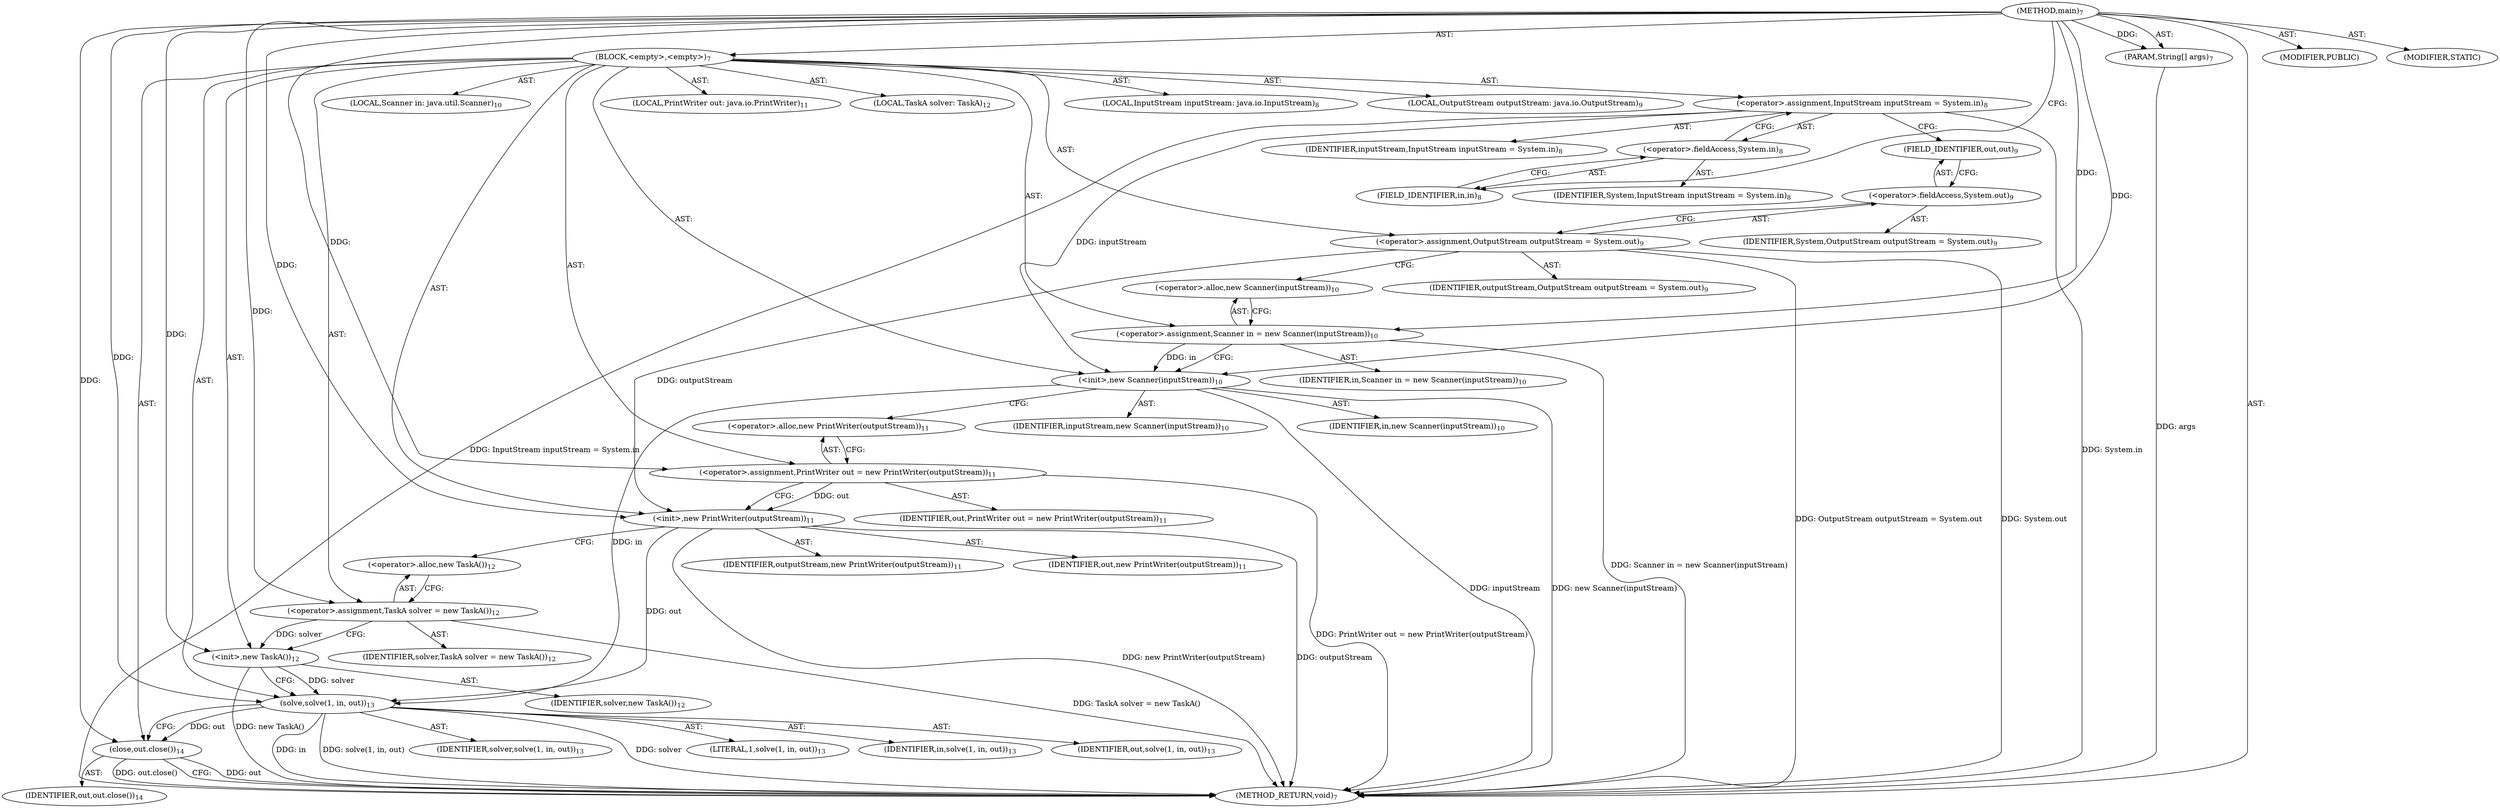 digraph "main" {  
"36" [label = <(METHOD,main)<SUB>7</SUB>> ]
"37" [label = <(PARAM,String[] args)<SUB>7</SUB>> ]
"38" [label = <(BLOCK,&lt;empty&gt;,&lt;empty&gt;)<SUB>7</SUB>> ]
"39" [label = <(LOCAL,InputStream inputStream: java.io.InputStream)<SUB>8</SUB>> ]
"40" [label = <(&lt;operator&gt;.assignment,InputStream inputStream = System.in)<SUB>8</SUB>> ]
"41" [label = <(IDENTIFIER,inputStream,InputStream inputStream = System.in)<SUB>8</SUB>> ]
"42" [label = <(&lt;operator&gt;.fieldAccess,System.in)<SUB>8</SUB>> ]
"43" [label = <(IDENTIFIER,System,InputStream inputStream = System.in)<SUB>8</SUB>> ]
"44" [label = <(FIELD_IDENTIFIER,in,in)<SUB>8</SUB>> ]
"45" [label = <(LOCAL,OutputStream outputStream: java.io.OutputStream)<SUB>9</SUB>> ]
"46" [label = <(&lt;operator&gt;.assignment,OutputStream outputStream = System.out)<SUB>9</SUB>> ]
"47" [label = <(IDENTIFIER,outputStream,OutputStream outputStream = System.out)<SUB>9</SUB>> ]
"48" [label = <(&lt;operator&gt;.fieldAccess,System.out)<SUB>9</SUB>> ]
"49" [label = <(IDENTIFIER,System,OutputStream outputStream = System.out)<SUB>9</SUB>> ]
"50" [label = <(FIELD_IDENTIFIER,out,out)<SUB>9</SUB>> ]
"4" [label = <(LOCAL,Scanner in: java.util.Scanner)<SUB>10</SUB>> ]
"51" [label = <(&lt;operator&gt;.assignment,Scanner in = new Scanner(inputStream))<SUB>10</SUB>> ]
"52" [label = <(IDENTIFIER,in,Scanner in = new Scanner(inputStream))<SUB>10</SUB>> ]
"53" [label = <(&lt;operator&gt;.alloc,new Scanner(inputStream))<SUB>10</SUB>> ]
"54" [label = <(&lt;init&gt;,new Scanner(inputStream))<SUB>10</SUB>> ]
"3" [label = <(IDENTIFIER,in,new Scanner(inputStream))<SUB>10</SUB>> ]
"55" [label = <(IDENTIFIER,inputStream,new Scanner(inputStream))<SUB>10</SUB>> ]
"6" [label = <(LOCAL,PrintWriter out: java.io.PrintWriter)<SUB>11</SUB>> ]
"56" [label = <(&lt;operator&gt;.assignment,PrintWriter out = new PrintWriter(outputStream))<SUB>11</SUB>> ]
"57" [label = <(IDENTIFIER,out,PrintWriter out = new PrintWriter(outputStream))<SUB>11</SUB>> ]
"58" [label = <(&lt;operator&gt;.alloc,new PrintWriter(outputStream))<SUB>11</SUB>> ]
"59" [label = <(&lt;init&gt;,new PrintWriter(outputStream))<SUB>11</SUB>> ]
"5" [label = <(IDENTIFIER,out,new PrintWriter(outputStream))<SUB>11</SUB>> ]
"60" [label = <(IDENTIFIER,outputStream,new PrintWriter(outputStream))<SUB>11</SUB>> ]
"8" [label = <(LOCAL,TaskA solver: TaskA)<SUB>12</SUB>> ]
"61" [label = <(&lt;operator&gt;.assignment,TaskA solver = new TaskA())<SUB>12</SUB>> ]
"62" [label = <(IDENTIFIER,solver,TaskA solver = new TaskA())<SUB>12</SUB>> ]
"63" [label = <(&lt;operator&gt;.alloc,new TaskA())<SUB>12</SUB>> ]
"64" [label = <(&lt;init&gt;,new TaskA())<SUB>12</SUB>> ]
"7" [label = <(IDENTIFIER,solver,new TaskA())<SUB>12</SUB>> ]
"65" [label = <(solve,solve(1, in, out))<SUB>13</SUB>> ]
"66" [label = <(IDENTIFIER,solver,solve(1, in, out))<SUB>13</SUB>> ]
"67" [label = <(LITERAL,1,solve(1, in, out))<SUB>13</SUB>> ]
"68" [label = <(IDENTIFIER,in,solve(1, in, out))<SUB>13</SUB>> ]
"69" [label = <(IDENTIFIER,out,solve(1, in, out))<SUB>13</SUB>> ]
"70" [label = <(close,out.close())<SUB>14</SUB>> ]
"71" [label = <(IDENTIFIER,out,out.close())<SUB>14</SUB>> ]
"72" [label = <(MODIFIER,PUBLIC)> ]
"73" [label = <(MODIFIER,STATIC)> ]
"74" [label = <(METHOD_RETURN,void)<SUB>7</SUB>> ]
  "36" -> "37"  [ label = "AST: "] 
  "36" -> "38"  [ label = "AST: "] 
  "36" -> "72"  [ label = "AST: "] 
  "36" -> "73"  [ label = "AST: "] 
  "36" -> "74"  [ label = "AST: "] 
  "38" -> "39"  [ label = "AST: "] 
  "38" -> "40"  [ label = "AST: "] 
  "38" -> "45"  [ label = "AST: "] 
  "38" -> "46"  [ label = "AST: "] 
  "38" -> "4"  [ label = "AST: "] 
  "38" -> "51"  [ label = "AST: "] 
  "38" -> "54"  [ label = "AST: "] 
  "38" -> "6"  [ label = "AST: "] 
  "38" -> "56"  [ label = "AST: "] 
  "38" -> "59"  [ label = "AST: "] 
  "38" -> "8"  [ label = "AST: "] 
  "38" -> "61"  [ label = "AST: "] 
  "38" -> "64"  [ label = "AST: "] 
  "38" -> "65"  [ label = "AST: "] 
  "38" -> "70"  [ label = "AST: "] 
  "40" -> "41"  [ label = "AST: "] 
  "40" -> "42"  [ label = "AST: "] 
  "42" -> "43"  [ label = "AST: "] 
  "42" -> "44"  [ label = "AST: "] 
  "46" -> "47"  [ label = "AST: "] 
  "46" -> "48"  [ label = "AST: "] 
  "48" -> "49"  [ label = "AST: "] 
  "48" -> "50"  [ label = "AST: "] 
  "51" -> "52"  [ label = "AST: "] 
  "51" -> "53"  [ label = "AST: "] 
  "54" -> "3"  [ label = "AST: "] 
  "54" -> "55"  [ label = "AST: "] 
  "56" -> "57"  [ label = "AST: "] 
  "56" -> "58"  [ label = "AST: "] 
  "59" -> "5"  [ label = "AST: "] 
  "59" -> "60"  [ label = "AST: "] 
  "61" -> "62"  [ label = "AST: "] 
  "61" -> "63"  [ label = "AST: "] 
  "64" -> "7"  [ label = "AST: "] 
  "65" -> "66"  [ label = "AST: "] 
  "65" -> "67"  [ label = "AST: "] 
  "65" -> "68"  [ label = "AST: "] 
  "65" -> "69"  [ label = "AST: "] 
  "70" -> "71"  [ label = "AST: "] 
  "40" -> "50"  [ label = "CFG: "] 
  "46" -> "53"  [ label = "CFG: "] 
  "51" -> "54"  [ label = "CFG: "] 
  "54" -> "58"  [ label = "CFG: "] 
  "56" -> "59"  [ label = "CFG: "] 
  "59" -> "63"  [ label = "CFG: "] 
  "61" -> "64"  [ label = "CFG: "] 
  "64" -> "65"  [ label = "CFG: "] 
  "65" -> "70"  [ label = "CFG: "] 
  "70" -> "74"  [ label = "CFG: "] 
  "42" -> "40"  [ label = "CFG: "] 
  "48" -> "46"  [ label = "CFG: "] 
  "53" -> "51"  [ label = "CFG: "] 
  "58" -> "56"  [ label = "CFG: "] 
  "63" -> "61"  [ label = "CFG: "] 
  "44" -> "42"  [ label = "CFG: "] 
  "50" -> "48"  [ label = "CFG: "] 
  "36" -> "44"  [ label = "CFG: "] 
  "37" -> "74"  [ label = "DDG: args"] 
  "40" -> "74"  [ label = "DDG: System.in"] 
  "40" -> "74"  [ label = "DDG: InputStream inputStream = System.in"] 
  "46" -> "74"  [ label = "DDG: System.out"] 
  "46" -> "74"  [ label = "DDG: OutputStream outputStream = System.out"] 
  "51" -> "74"  [ label = "DDG: Scanner in = new Scanner(inputStream)"] 
  "54" -> "74"  [ label = "DDG: inputStream"] 
  "54" -> "74"  [ label = "DDG: new Scanner(inputStream)"] 
  "56" -> "74"  [ label = "DDG: PrintWriter out = new PrintWriter(outputStream)"] 
  "59" -> "74"  [ label = "DDG: outputStream"] 
  "59" -> "74"  [ label = "DDG: new PrintWriter(outputStream)"] 
  "61" -> "74"  [ label = "DDG: TaskA solver = new TaskA()"] 
  "64" -> "74"  [ label = "DDG: new TaskA()"] 
  "65" -> "74"  [ label = "DDG: solver"] 
  "65" -> "74"  [ label = "DDG: in"] 
  "65" -> "74"  [ label = "DDG: solve(1, in, out)"] 
  "70" -> "74"  [ label = "DDG: out"] 
  "70" -> "74"  [ label = "DDG: out.close()"] 
  "36" -> "37"  [ label = "DDG: "] 
  "36" -> "51"  [ label = "DDG: "] 
  "36" -> "56"  [ label = "DDG: "] 
  "36" -> "61"  [ label = "DDG: "] 
  "51" -> "54"  [ label = "DDG: in"] 
  "36" -> "54"  [ label = "DDG: "] 
  "40" -> "54"  [ label = "DDG: inputStream"] 
  "56" -> "59"  [ label = "DDG: out"] 
  "36" -> "59"  [ label = "DDG: "] 
  "46" -> "59"  [ label = "DDG: outputStream"] 
  "61" -> "64"  [ label = "DDG: solver"] 
  "36" -> "64"  [ label = "DDG: "] 
  "64" -> "65"  [ label = "DDG: solver"] 
  "36" -> "65"  [ label = "DDG: "] 
  "54" -> "65"  [ label = "DDG: in"] 
  "59" -> "65"  [ label = "DDG: out"] 
  "65" -> "70"  [ label = "DDG: out"] 
  "36" -> "70"  [ label = "DDG: "] 
}
